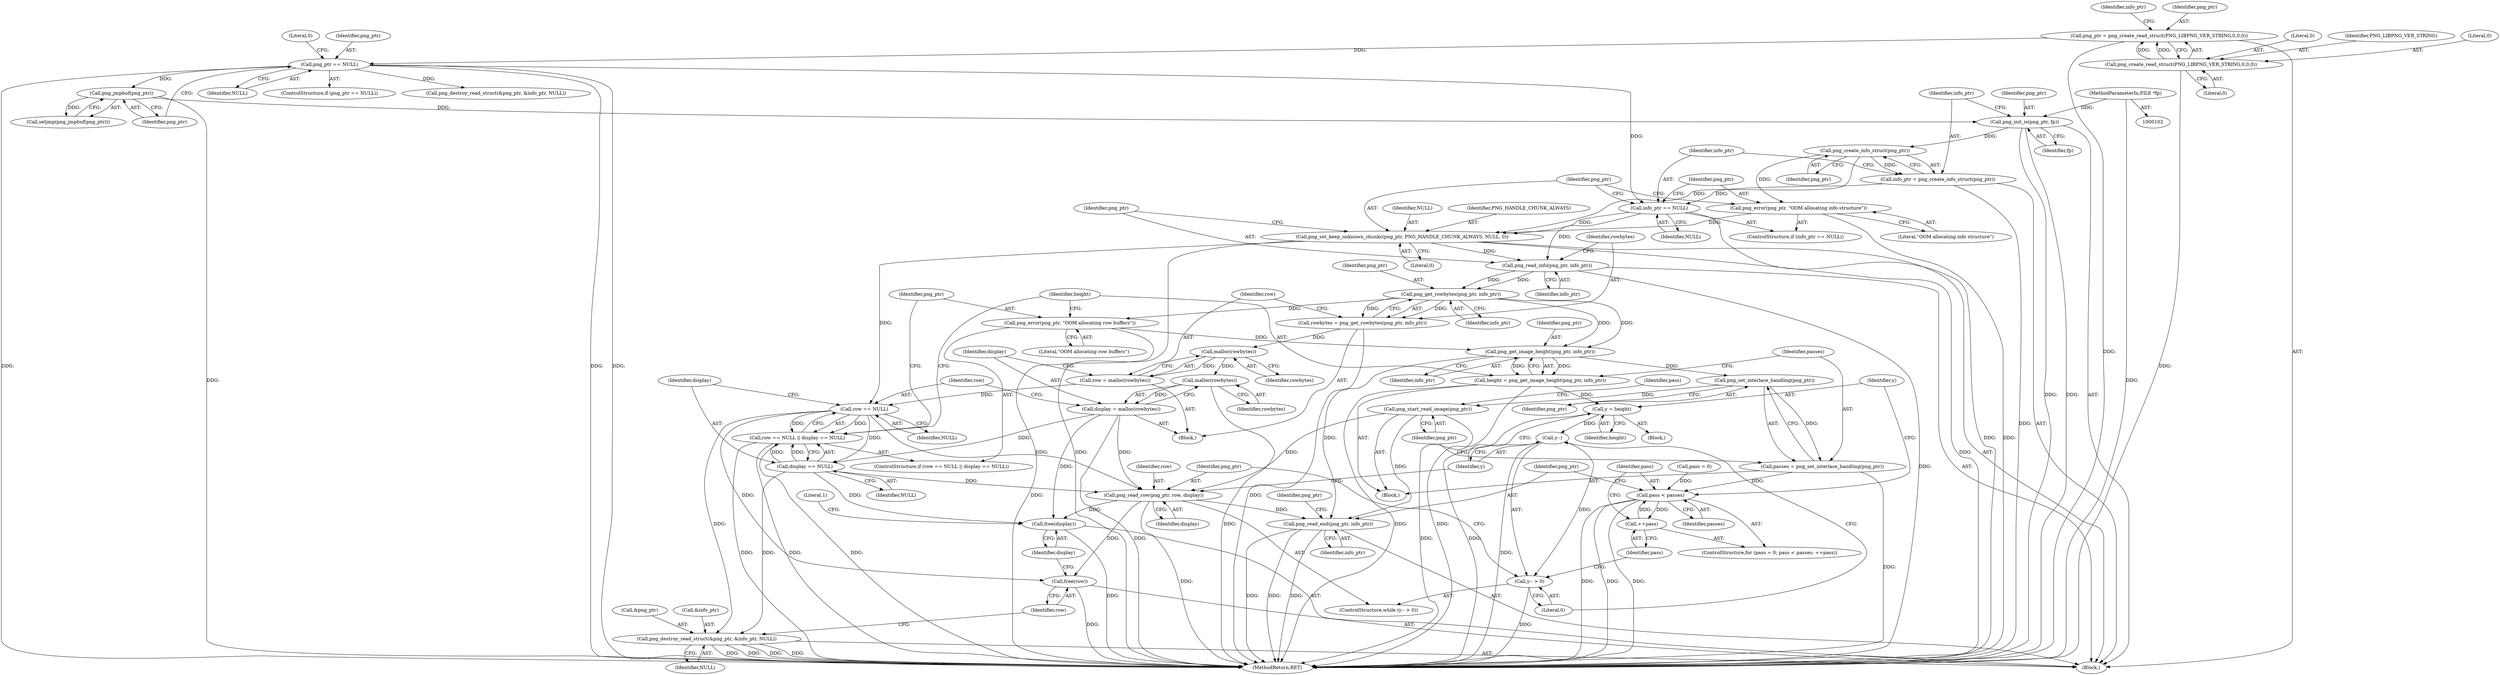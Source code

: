 digraph "0_Android_9d4853418ab2f754c2b63e091c29c5529b8b86ca_153@API" {
"1000161" [label="(Call,png_create_info_struct(png_ptr))"];
"1000156" [label="(Call,png_init_io(png_ptr, fp))"];
"1000133" [label="(Call,png_jmpbuf(png_ptr))"];
"1000126" [label="(Call,png_ptr == NULL)"];
"1000106" [label="(Call,png_ptr = png_create_read_struct(PNG_LIBPNG_VER_STRING,0,0,0))"];
"1000108" [label="(Call,png_create_read_struct(PNG_LIBPNG_VER_STRING,0,0,0))"];
"1000103" [label="(MethodParameterIn,FILE *fp)"];
"1000159" [label="(Call,info_ptr = png_create_info_struct(png_ptr))"];
"1000164" [label="(Call,info_ptr == NULL)"];
"1000170" [label="(Call,png_set_keep_unknown_chunks(png_ptr, PNG_HANDLE_CHUNK_ALWAYS, NULL, 0))"];
"1000175" [label="(Call,png_read_info(png_ptr, info_ptr))"];
"1000182" [label="(Call,png_get_rowbytes(png_ptr, info_ptr))"];
"1000180" [label="(Call,rowbytes = png_get_rowbytes(png_ptr, info_ptr))"];
"1000187" [label="(Call,malloc(rowbytes))"];
"1000185" [label="(Call,row = malloc(rowbytes))"];
"1000195" [label="(Call,row == NULL)"];
"1000194" [label="(Call,row == NULL || display == NULL)"];
"1000198" [label="(Call,display == NULL)"];
"1000238" [label="(Call,png_read_row(png_ptr, row, display))"];
"1000242" [label="(Call,png_read_end(png_ptr, info_ptr))"];
"1000251" [label="(Call,free(row))"];
"1000253" [label="(Call,free(display))"];
"1000245" [label="(Call,png_destroy_read_struct(&png_ptr, &info_ptr, NULL))"];
"1000191" [label="(Call,malloc(rowbytes))"];
"1000189" [label="(Call,display = malloc(rowbytes))"];
"1000201" [label="(Call,png_error(png_ptr, \"OOM allocating row buffers\"))"];
"1000208" [label="(Call,png_get_image_height(png_ptr, info_ptr))"];
"1000206" [label="(Call,height = png_get_image_height(png_ptr, info_ptr))"];
"1000230" [label="(Call,y = height)"];
"1000235" [label="(Call,y--)"];
"1000234" [label="(Call,y-- > 0)"];
"1000214" [label="(Call,png_set_interlace_handling(png_ptr))"];
"1000212" [label="(Call,passes = png_set_interlace_handling(png_ptr))"];
"1000223" [label="(Call,pass < passes)"];
"1000226" [label="(Call,++pass)"];
"1000217" [label="(Call,png_start_read_image(png_ptr))"];
"1000167" [label="(Call,png_error(png_ptr, \"OOM allocating info structure\"))"];
"1000227" [label="(Identifier,pass)"];
"1000133" [label="(Call,png_jmpbuf(png_ptr))"];
"1000204" [label="(Block,)"];
"1000224" [label="(Identifier,pass)"];
"1000177" [label="(Identifier,info_ptr)"];
"1000241" [label="(Identifier,display)"];
"1000226" [label="(Call,++pass)"];
"1000134" [label="(Identifier,png_ptr)"];
"1000252" [label="(Identifier,row)"];
"1000203" [label="(Literal,\"OOM allocating row buffers\")"];
"1000166" [label="(Identifier,NULL)"];
"1000257" [label="(MethodReturn,RET)"];
"1000187" [label="(Call,malloc(rowbytes))"];
"1000250" [label="(Identifier,NULL)"];
"1000127" [label="(Identifier,png_ptr)"];
"1000183" [label="(Identifier,png_ptr)"];
"1000201" [label="(Call,png_error(png_ptr, \"OOM allocating row buffers\"))"];
"1000213" [label="(Identifier,passes)"];
"1000233" [label="(ControlStructure,while (y-- > 0))"];
"1000175" [label="(Call,png_read_info(png_ptr, info_ptr))"];
"1000180" [label="(Call,rowbytes = png_get_rowbytes(png_ptr, info_ptr))"];
"1000109" [label="(Identifier,PNG_LIBPNG_VER_STRING)"];
"1000132" [label="(Call,setjmp(png_jmpbuf(png_ptr)))"];
"1000225" [label="(Identifier,passes)"];
"1000188" [label="(Identifier,rowbytes)"];
"1000172" [label="(Identifier,PNG_HANDLE_CHUNK_ALWAYS)"];
"1000246" [label="(Call,&png_ptr)"];
"1000181" [label="(Identifier,rowbytes)"];
"1000185" [label="(Call,row = malloc(rowbytes))"];
"1000199" [label="(Identifier,display)"];
"1000165" [label="(Identifier,info_ptr)"];
"1000209" [label="(Identifier,png_ptr)"];
"1000173" [label="(Identifier,NULL)"];
"1000194" [label="(Call,row == NULL || display == NULL)"];
"1000168" [label="(Identifier,png_ptr)"];
"1000253" [label="(Call,free(display))"];
"1000115" [label="(Identifier,info_ptr)"];
"1000212" [label="(Call,passes = png_set_interlace_handling(png_ptr))"];
"1000230" [label="(Call,y = height)"];
"1000159" [label="(Call,info_ptr = png_create_info_struct(png_ptr))"];
"1000191" [label="(Call,malloc(rowbytes))"];
"1000198" [label="(Call,display == NULL)"];
"1000162" [label="(Identifier,png_ptr)"];
"1000217" [label="(Call,png_start_read_image(png_ptr))"];
"1000157" [label="(Identifier,png_ptr)"];
"1000189" [label="(Call,display = malloc(rowbytes))"];
"1000107" [label="(Identifier,png_ptr)"];
"1000235" [label="(Call,y--)"];
"1000245" [label="(Call,png_destroy_read_struct(&png_ptr, &info_ptr, NULL))"];
"1000242" [label="(Call,png_read_end(png_ptr, info_ptr))"];
"1000228" [label="(Block,)"];
"1000232" [label="(Identifier,height)"];
"1000104" [label="(Block,)"];
"1000169" [label="(Literal,\"OOM allocating info structure\")"];
"1000190" [label="(Identifier,display)"];
"1000161" [label="(Call,png_create_info_struct(png_ptr))"];
"1000254" [label="(Identifier,display)"];
"1000200" [label="(Identifier,NULL)"];
"1000186" [label="(Identifier,row)"];
"1000184" [label="(Identifier,info_ptr)"];
"1000195" [label="(Call,row == NULL)"];
"1000110" [label="(Literal,0)"];
"1000240" [label="(Identifier,row)"];
"1000234" [label="(Call,y-- > 0)"];
"1000108" [label="(Call,png_create_read_struct(PNG_LIBPNG_VER_STRING,0,0,0))"];
"1000197" [label="(Identifier,NULL)"];
"1000126" [label="(Call,png_ptr == NULL)"];
"1000248" [label="(Call,&info_ptr)"];
"1000244" [label="(Identifier,info_ptr)"];
"1000176" [label="(Identifier,png_ptr)"];
"1000170" [label="(Call,png_set_keep_unknown_chunks(png_ptr, PNG_HANDLE_CHUNK_ALWAYS, NULL, 0))"];
"1000112" [label="(Literal,0)"];
"1000158" [label="(Identifier,fp)"];
"1000196" [label="(Identifier,row)"];
"1000163" [label="(ControlStructure,if (info_ptr == NULL))"];
"1000238" [label="(Call,png_read_row(png_ptr, row, display))"];
"1000223" [label="(Call,pass < passes)"];
"1000193" [label="(ControlStructure,if (row == NULL || display == NULL))"];
"1000207" [label="(Identifier,height)"];
"1000192" [label="(Identifier,rowbytes)"];
"1000156" [label="(Call,png_init_io(png_ptr, fp))"];
"1000239" [label="(Identifier,png_ptr)"];
"1000128" [label="(Identifier,NULL)"];
"1000220" [label="(Call,pass = 0)"];
"1000218" [label="(Identifier,png_ptr)"];
"1000210" [label="(Identifier,info_ptr)"];
"1000125" [label="(ControlStructure,if (png_ptr == NULL))"];
"1000247" [label="(Identifier,png_ptr)"];
"1000164" [label="(Call,info_ptr == NULL)"];
"1000174" [label="(Literal,0)"];
"1000182" [label="(Call,png_get_rowbytes(png_ptr, info_ptr))"];
"1000251" [label="(Call,free(row))"];
"1000256" [label="(Literal,1)"];
"1000219" [label="(ControlStructure,for (pass = 0; pass < passes; ++pass))"];
"1000171" [label="(Identifier,png_ptr)"];
"1000214" [label="(Call,png_set_interlace_handling(png_ptr))"];
"1000178" [label="(Block,)"];
"1000130" [label="(Literal,0)"];
"1000236" [label="(Identifier,y)"];
"1000103" [label="(MethodParameterIn,FILE *fp)"];
"1000106" [label="(Call,png_ptr = png_create_read_struct(PNG_LIBPNG_VER_STRING,0,0,0))"];
"1000111" [label="(Literal,0)"];
"1000231" [label="(Identifier,y)"];
"1000221" [label="(Identifier,pass)"];
"1000215" [label="(Identifier,png_ptr)"];
"1000237" [label="(Literal,0)"];
"1000206" [label="(Call,height = png_get_image_height(png_ptr, info_ptr))"];
"1000243" [label="(Identifier,png_ptr)"];
"1000208" [label="(Call,png_get_image_height(png_ptr, info_ptr))"];
"1000160" [label="(Identifier,info_ptr)"];
"1000202" [label="(Identifier,png_ptr)"];
"1000167" [label="(Call,png_error(png_ptr, \"OOM allocating info structure\"))"];
"1000136" [label="(Call,png_destroy_read_struct(&png_ptr, &info_ptr, NULL))"];
"1000161" -> "1000159"  [label="AST: "];
"1000161" -> "1000162"  [label="CFG: "];
"1000162" -> "1000161"  [label="AST: "];
"1000159" -> "1000161"  [label="CFG: "];
"1000161" -> "1000159"  [label="DDG: "];
"1000156" -> "1000161"  [label="DDG: "];
"1000161" -> "1000167"  [label="DDG: "];
"1000161" -> "1000170"  [label="DDG: "];
"1000156" -> "1000104"  [label="AST: "];
"1000156" -> "1000158"  [label="CFG: "];
"1000157" -> "1000156"  [label="AST: "];
"1000158" -> "1000156"  [label="AST: "];
"1000160" -> "1000156"  [label="CFG: "];
"1000156" -> "1000257"  [label="DDG: "];
"1000156" -> "1000257"  [label="DDG: "];
"1000133" -> "1000156"  [label="DDG: "];
"1000103" -> "1000156"  [label="DDG: "];
"1000133" -> "1000132"  [label="AST: "];
"1000133" -> "1000134"  [label="CFG: "];
"1000134" -> "1000133"  [label="AST: "];
"1000132" -> "1000133"  [label="CFG: "];
"1000133" -> "1000257"  [label="DDG: "];
"1000133" -> "1000132"  [label="DDG: "];
"1000126" -> "1000133"  [label="DDG: "];
"1000126" -> "1000125"  [label="AST: "];
"1000126" -> "1000128"  [label="CFG: "];
"1000127" -> "1000126"  [label="AST: "];
"1000128" -> "1000126"  [label="AST: "];
"1000130" -> "1000126"  [label="CFG: "];
"1000134" -> "1000126"  [label="CFG: "];
"1000126" -> "1000257"  [label="DDG: "];
"1000126" -> "1000257"  [label="DDG: "];
"1000126" -> "1000257"  [label="DDG: "];
"1000106" -> "1000126"  [label="DDG: "];
"1000126" -> "1000136"  [label="DDG: "];
"1000126" -> "1000164"  [label="DDG: "];
"1000106" -> "1000104"  [label="AST: "];
"1000106" -> "1000108"  [label="CFG: "];
"1000107" -> "1000106"  [label="AST: "];
"1000108" -> "1000106"  [label="AST: "];
"1000115" -> "1000106"  [label="CFG: "];
"1000106" -> "1000257"  [label="DDG: "];
"1000108" -> "1000106"  [label="DDG: "];
"1000108" -> "1000106"  [label="DDG: "];
"1000108" -> "1000112"  [label="CFG: "];
"1000109" -> "1000108"  [label="AST: "];
"1000110" -> "1000108"  [label="AST: "];
"1000111" -> "1000108"  [label="AST: "];
"1000112" -> "1000108"  [label="AST: "];
"1000108" -> "1000257"  [label="DDG: "];
"1000103" -> "1000102"  [label="AST: "];
"1000103" -> "1000257"  [label="DDG: "];
"1000159" -> "1000104"  [label="AST: "];
"1000160" -> "1000159"  [label="AST: "];
"1000165" -> "1000159"  [label="CFG: "];
"1000159" -> "1000257"  [label="DDG: "];
"1000159" -> "1000164"  [label="DDG: "];
"1000164" -> "1000163"  [label="AST: "];
"1000164" -> "1000166"  [label="CFG: "];
"1000165" -> "1000164"  [label="AST: "];
"1000166" -> "1000164"  [label="AST: "];
"1000168" -> "1000164"  [label="CFG: "];
"1000171" -> "1000164"  [label="CFG: "];
"1000164" -> "1000257"  [label="DDG: "];
"1000164" -> "1000170"  [label="DDG: "];
"1000164" -> "1000175"  [label="DDG: "];
"1000170" -> "1000104"  [label="AST: "];
"1000170" -> "1000174"  [label="CFG: "];
"1000171" -> "1000170"  [label="AST: "];
"1000172" -> "1000170"  [label="AST: "];
"1000173" -> "1000170"  [label="AST: "];
"1000174" -> "1000170"  [label="AST: "];
"1000176" -> "1000170"  [label="CFG: "];
"1000170" -> "1000257"  [label="DDG: "];
"1000170" -> "1000257"  [label="DDG: "];
"1000167" -> "1000170"  [label="DDG: "];
"1000170" -> "1000175"  [label="DDG: "];
"1000170" -> "1000195"  [label="DDG: "];
"1000175" -> "1000104"  [label="AST: "];
"1000175" -> "1000177"  [label="CFG: "];
"1000176" -> "1000175"  [label="AST: "];
"1000177" -> "1000175"  [label="AST: "];
"1000181" -> "1000175"  [label="CFG: "];
"1000175" -> "1000257"  [label="DDG: "];
"1000175" -> "1000182"  [label="DDG: "];
"1000175" -> "1000182"  [label="DDG: "];
"1000182" -> "1000180"  [label="AST: "];
"1000182" -> "1000184"  [label="CFG: "];
"1000183" -> "1000182"  [label="AST: "];
"1000184" -> "1000182"  [label="AST: "];
"1000180" -> "1000182"  [label="CFG: "];
"1000182" -> "1000180"  [label="DDG: "];
"1000182" -> "1000180"  [label="DDG: "];
"1000182" -> "1000201"  [label="DDG: "];
"1000182" -> "1000208"  [label="DDG: "];
"1000182" -> "1000208"  [label="DDG: "];
"1000180" -> "1000178"  [label="AST: "];
"1000181" -> "1000180"  [label="AST: "];
"1000186" -> "1000180"  [label="CFG: "];
"1000180" -> "1000257"  [label="DDG: "];
"1000180" -> "1000187"  [label="DDG: "];
"1000187" -> "1000185"  [label="AST: "];
"1000187" -> "1000188"  [label="CFG: "];
"1000188" -> "1000187"  [label="AST: "];
"1000185" -> "1000187"  [label="CFG: "];
"1000187" -> "1000185"  [label="DDG: "];
"1000187" -> "1000191"  [label="DDG: "];
"1000185" -> "1000178"  [label="AST: "];
"1000186" -> "1000185"  [label="AST: "];
"1000190" -> "1000185"  [label="CFG: "];
"1000185" -> "1000195"  [label="DDG: "];
"1000195" -> "1000194"  [label="AST: "];
"1000195" -> "1000197"  [label="CFG: "];
"1000196" -> "1000195"  [label="AST: "];
"1000197" -> "1000195"  [label="AST: "];
"1000199" -> "1000195"  [label="CFG: "];
"1000194" -> "1000195"  [label="CFG: "];
"1000195" -> "1000194"  [label="DDG: "];
"1000195" -> "1000194"  [label="DDG: "];
"1000195" -> "1000198"  [label="DDG: "];
"1000195" -> "1000238"  [label="DDG: "];
"1000195" -> "1000245"  [label="DDG: "];
"1000195" -> "1000251"  [label="DDG: "];
"1000194" -> "1000193"  [label="AST: "];
"1000194" -> "1000198"  [label="CFG: "];
"1000198" -> "1000194"  [label="AST: "];
"1000202" -> "1000194"  [label="CFG: "];
"1000207" -> "1000194"  [label="CFG: "];
"1000194" -> "1000257"  [label="DDG: "];
"1000194" -> "1000257"  [label="DDG: "];
"1000194" -> "1000257"  [label="DDG: "];
"1000198" -> "1000194"  [label="DDG: "];
"1000198" -> "1000194"  [label="DDG: "];
"1000198" -> "1000200"  [label="CFG: "];
"1000199" -> "1000198"  [label="AST: "];
"1000200" -> "1000198"  [label="AST: "];
"1000189" -> "1000198"  [label="DDG: "];
"1000198" -> "1000238"  [label="DDG: "];
"1000198" -> "1000245"  [label="DDG: "];
"1000198" -> "1000253"  [label="DDG: "];
"1000238" -> "1000233"  [label="AST: "];
"1000238" -> "1000241"  [label="CFG: "];
"1000239" -> "1000238"  [label="AST: "];
"1000240" -> "1000238"  [label="AST: "];
"1000241" -> "1000238"  [label="AST: "];
"1000236" -> "1000238"  [label="CFG: "];
"1000238" -> "1000257"  [label="DDG: "];
"1000217" -> "1000238"  [label="DDG: "];
"1000189" -> "1000238"  [label="DDG: "];
"1000238" -> "1000242"  [label="DDG: "];
"1000238" -> "1000251"  [label="DDG: "];
"1000238" -> "1000253"  [label="DDG: "];
"1000242" -> "1000104"  [label="AST: "];
"1000242" -> "1000244"  [label="CFG: "];
"1000243" -> "1000242"  [label="AST: "];
"1000244" -> "1000242"  [label="AST: "];
"1000247" -> "1000242"  [label="CFG: "];
"1000242" -> "1000257"  [label="DDG: "];
"1000242" -> "1000257"  [label="DDG: "];
"1000242" -> "1000257"  [label="DDG: "];
"1000217" -> "1000242"  [label="DDG: "];
"1000208" -> "1000242"  [label="DDG: "];
"1000251" -> "1000104"  [label="AST: "];
"1000251" -> "1000252"  [label="CFG: "];
"1000252" -> "1000251"  [label="AST: "];
"1000254" -> "1000251"  [label="CFG: "];
"1000251" -> "1000257"  [label="DDG: "];
"1000253" -> "1000104"  [label="AST: "];
"1000253" -> "1000254"  [label="CFG: "];
"1000254" -> "1000253"  [label="AST: "];
"1000256" -> "1000253"  [label="CFG: "];
"1000253" -> "1000257"  [label="DDG: "];
"1000189" -> "1000253"  [label="DDG: "];
"1000245" -> "1000104"  [label="AST: "];
"1000245" -> "1000250"  [label="CFG: "];
"1000246" -> "1000245"  [label="AST: "];
"1000248" -> "1000245"  [label="AST: "];
"1000250" -> "1000245"  [label="AST: "];
"1000252" -> "1000245"  [label="CFG: "];
"1000245" -> "1000257"  [label="DDG: "];
"1000245" -> "1000257"  [label="DDG: "];
"1000245" -> "1000257"  [label="DDG: "];
"1000245" -> "1000257"  [label="DDG: "];
"1000191" -> "1000189"  [label="AST: "];
"1000191" -> "1000192"  [label="CFG: "];
"1000192" -> "1000191"  [label="AST: "];
"1000189" -> "1000191"  [label="CFG: "];
"1000191" -> "1000257"  [label="DDG: "];
"1000191" -> "1000189"  [label="DDG: "];
"1000189" -> "1000178"  [label="AST: "];
"1000190" -> "1000189"  [label="AST: "];
"1000196" -> "1000189"  [label="CFG: "];
"1000189" -> "1000257"  [label="DDG: "];
"1000201" -> "1000193"  [label="AST: "];
"1000201" -> "1000203"  [label="CFG: "];
"1000202" -> "1000201"  [label="AST: "];
"1000203" -> "1000201"  [label="AST: "];
"1000207" -> "1000201"  [label="CFG: "];
"1000201" -> "1000257"  [label="DDG: "];
"1000201" -> "1000208"  [label="DDG: "];
"1000208" -> "1000206"  [label="AST: "];
"1000208" -> "1000210"  [label="CFG: "];
"1000209" -> "1000208"  [label="AST: "];
"1000210" -> "1000208"  [label="AST: "];
"1000206" -> "1000208"  [label="CFG: "];
"1000208" -> "1000206"  [label="DDG: "];
"1000208" -> "1000206"  [label="DDG: "];
"1000208" -> "1000214"  [label="DDG: "];
"1000206" -> "1000204"  [label="AST: "];
"1000207" -> "1000206"  [label="AST: "];
"1000213" -> "1000206"  [label="CFG: "];
"1000206" -> "1000257"  [label="DDG: "];
"1000206" -> "1000257"  [label="DDG: "];
"1000206" -> "1000230"  [label="DDG: "];
"1000230" -> "1000228"  [label="AST: "];
"1000230" -> "1000232"  [label="CFG: "];
"1000231" -> "1000230"  [label="AST: "];
"1000232" -> "1000230"  [label="AST: "];
"1000236" -> "1000230"  [label="CFG: "];
"1000230" -> "1000257"  [label="DDG: "];
"1000230" -> "1000235"  [label="DDG: "];
"1000235" -> "1000234"  [label="AST: "];
"1000235" -> "1000236"  [label="CFG: "];
"1000236" -> "1000235"  [label="AST: "];
"1000237" -> "1000235"  [label="CFG: "];
"1000235" -> "1000257"  [label="DDG: "];
"1000235" -> "1000234"  [label="DDG: "];
"1000234" -> "1000233"  [label="AST: "];
"1000234" -> "1000237"  [label="CFG: "];
"1000237" -> "1000234"  [label="AST: "];
"1000239" -> "1000234"  [label="CFG: "];
"1000227" -> "1000234"  [label="CFG: "];
"1000234" -> "1000257"  [label="DDG: "];
"1000214" -> "1000212"  [label="AST: "];
"1000214" -> "1000215"  [label="CFG: "];
"1000215" -> "1000214"  [label="AST: "];
"1000212" -> "1000214"  [label="CFG: "];
"1000214" -> "1000212"  [label="DDG: "];
"1000214" -> "1000217"  [label="DDG: "];
"1000212" -> "1000204"  [label="AST: "];
"1000213" -> "1000212"  [label="AST: "];
"1000218" -> "1000212"  [label="CFG: "];
"1000212" -> "1000257"  [label="DDG: "];
"1000212" -> "1000223"  [label="DDG: "];
"1000223" -> "1000219"  [label="AST: "];
"1000223" -> "1000225"  [label="CFG: "];
"1000224" -> "1000223"  [label="AST: "];
"1000225" -> "1000223"  [label="AST: "];
"1000231" -> "1000223"  [label="CFG: "];
"1000243" -> "1000223"  [label="CFG: "];
"1000223" -> "1000257"  [label="DDG: "];
"1000223" -> "1000257"  [label="DDG: "];
"1000223" -> "1000257"  [label="DDG: "];
"1000220" -> "1000223"  [label="DDG: "];
"1000226" -> "1000223"  [label="DDG: "];
"1000223" -> "1000226"  [label="DDG: "];
"1000226" -> "1000219"  [label="AST: "];
"1000226" -> "1000227"  [label="CFG: "];
"1000227" -> "1000226"  [label="AST: "];
"1000224" -> "1000226"  [label="CFG: "];
"1000217" -> "1000204"  [label="AST: "];
"1000217" -> "1000218"  [label="CFG: "];
"1000218" -> "1000217"  [label="AST: "];
"1000221" -> "1000217"  [label="CFG: "];
"1000217" -> "1000257"  [label="DDG: "];
"1000167" -> "1000163"  [label="AST: "];
"1000167" -> "1000169"  [label="CFG: "];
"1000168" -> "1000167"  [label="AST: "];
"1000169" -> "1000167"  [label="AST: "];
"1000171" -> "1000167"  [label="CFG: "];
"1000167" -> "1000257"  [label="DDG: "];
}
